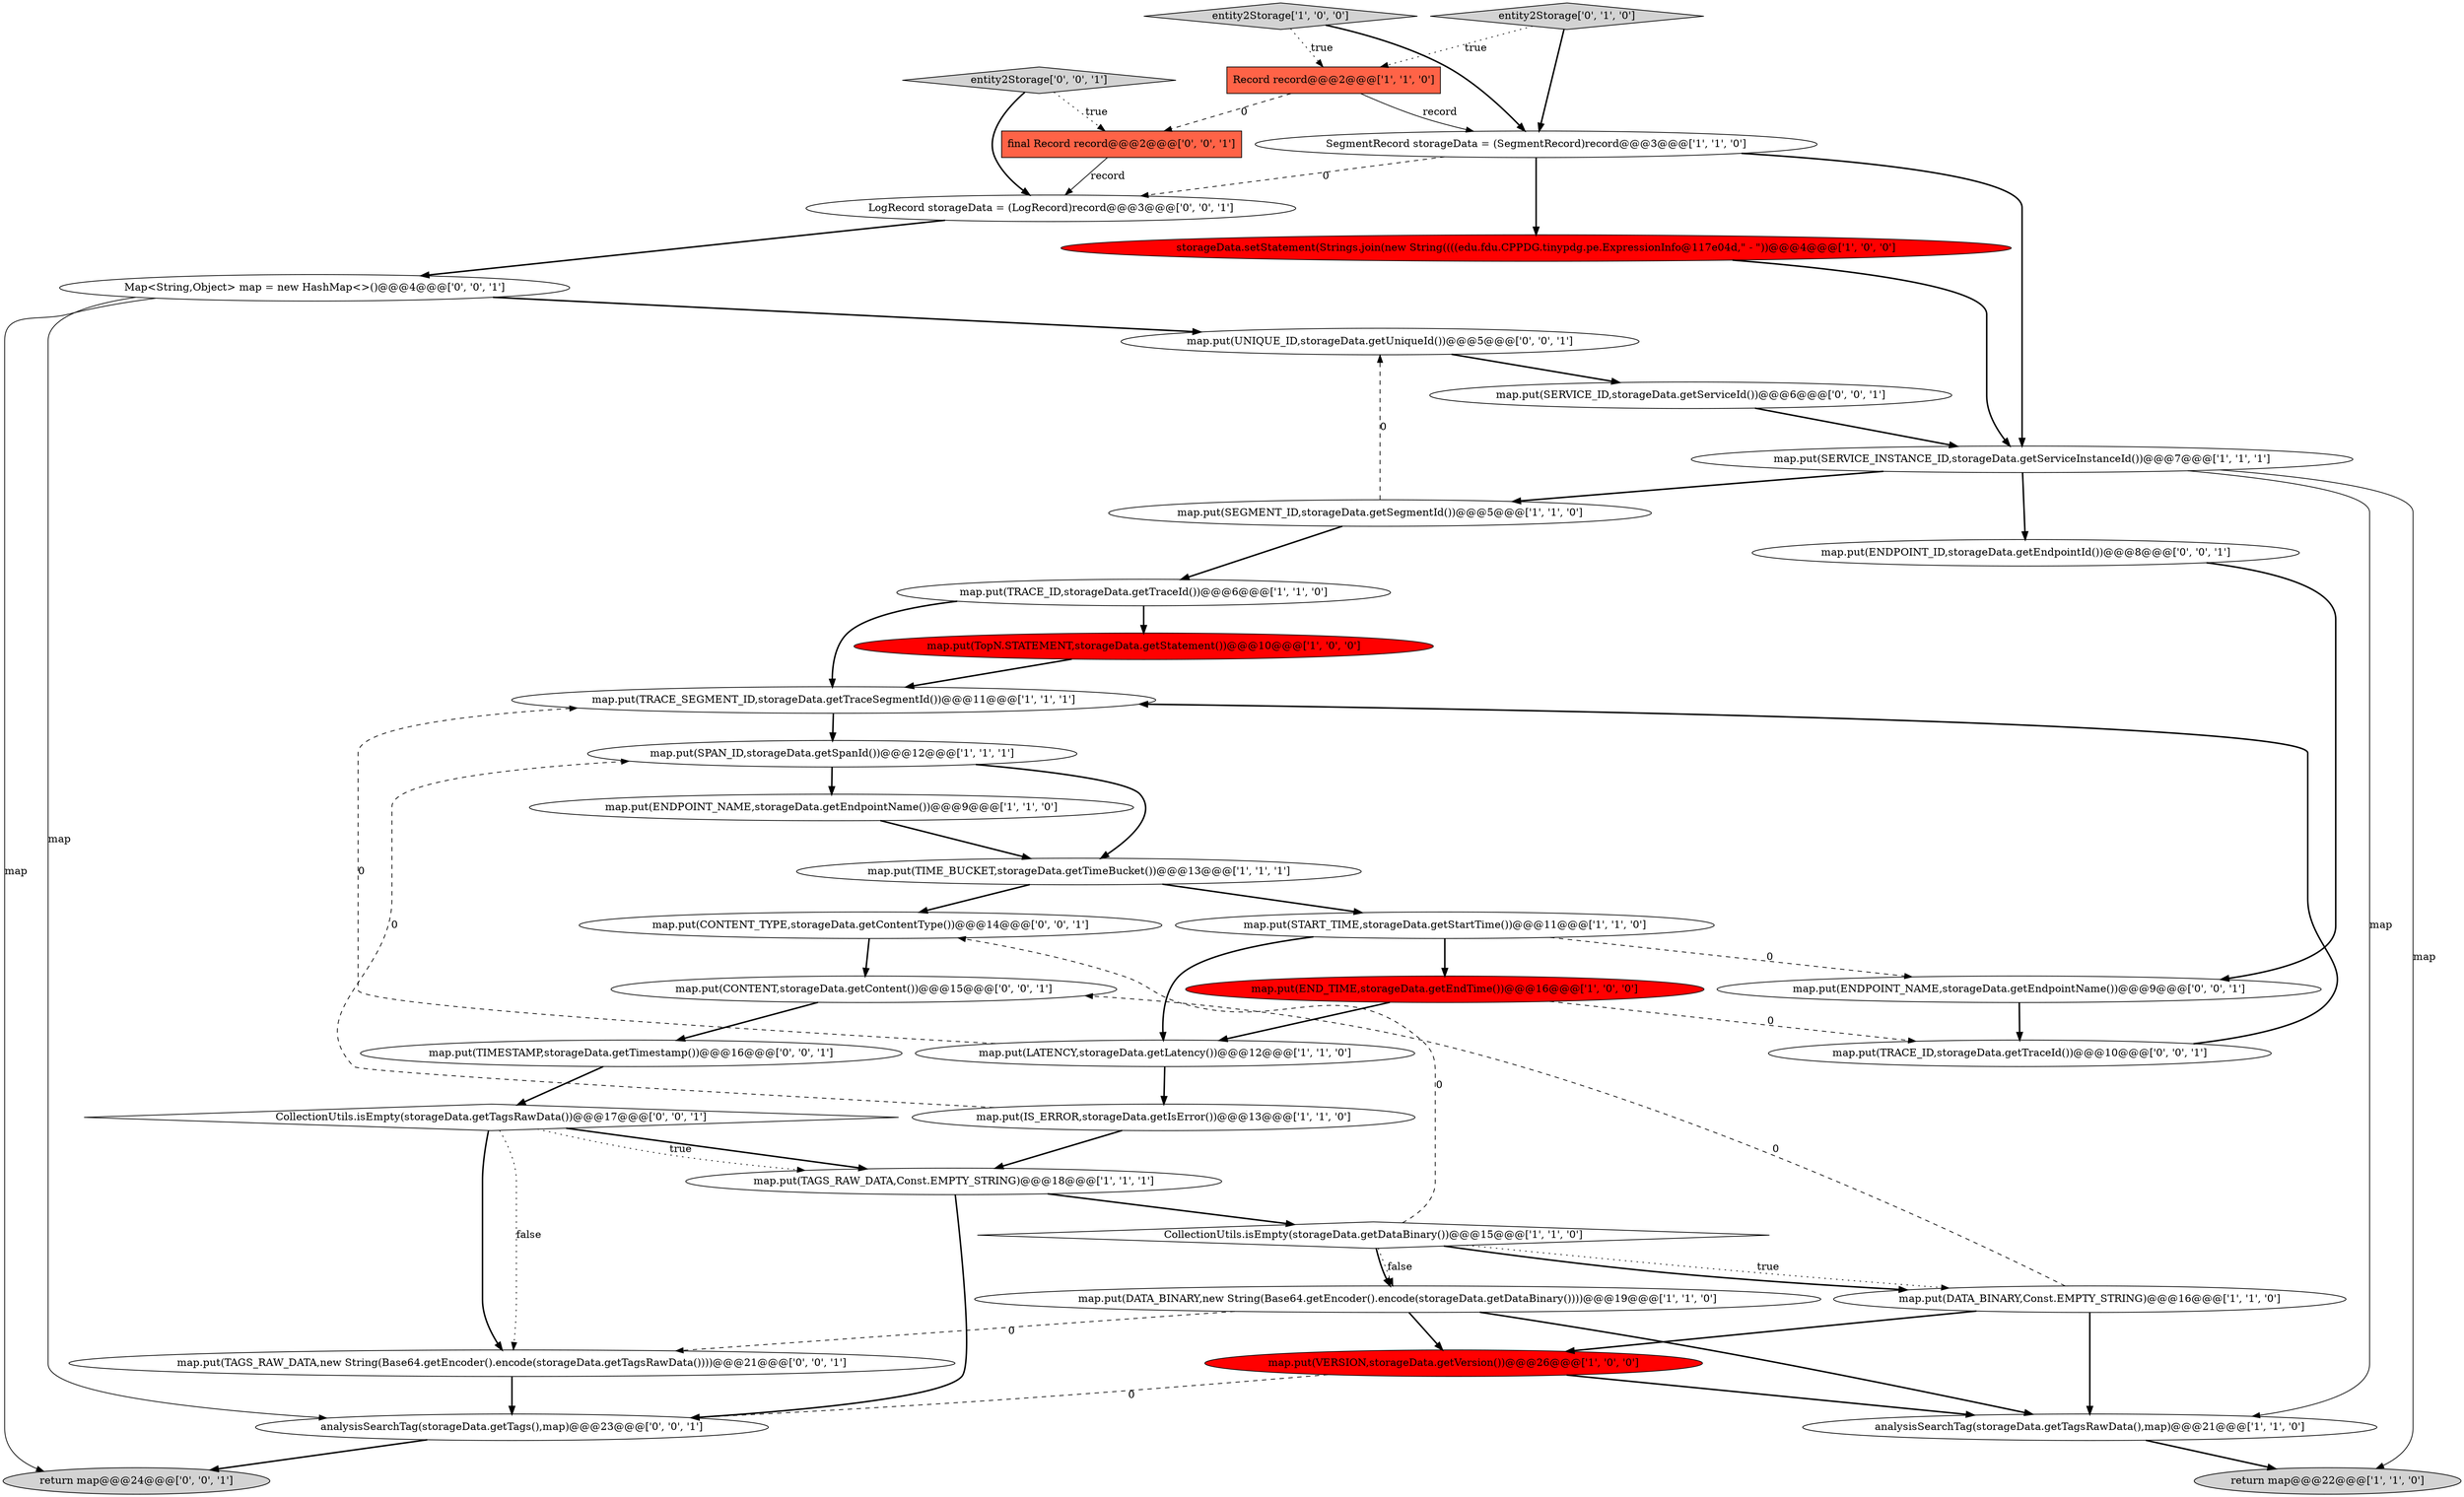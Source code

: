 digraph {
26 [style = filled, label = "map.put(CONTENT_TYPE,storageData.getContentType())@@@14@@@['0', '0', '1']", fillcolor = white, shape = ellipse image = "AAA0AAABBB3BBB"];
35 [style = filled, label = "map.put(TAGS_RAW_DATA,new String(Base64.getEncoder().encode(storageData.getTagsRawData())))@@@21@@@['0', '0', '1']", fillcolor = white, shape = ellipse image = "AAA0AAABBB3BBB"];
3 [style = filled, label = "map.put(LATENCY,storageData.getLatency())@@@12@@@['1', '1', '0']", fillcolor = white, shape = ellipse image = "AAA0AAABBB1BBB"];
10 [style = filled, label = "map.put(DATA_BINARY,Const.EMPTY_STRING)@@@16@@@['1', '1', '0']", fillcolor = white, shape = ellipse image = "AAA0AAABBB1BBB"];
31 [style = filled, label = "map.put(ENDPOINT_NAME,storageData.getEndpointName())@@@9@@@['0', '0', '1']", fillcolor = white, shape = ellipse image = "AAA0AAABBB3BBB"];
12 [style = filled, label = "entity2Storage['1', '0', '0']", fillcolor = lightgray, shape = diamond image = "AAA0AAABBB1BBB"];
16 [style = filled, label = "map.put(TAGS_RAW_DATA,Const.EMPTY_STRING)@@@18@@@['1', '1', '1']", fillcolor = white, shape = ellipse image = "AAA0AAABBB1BBB"];
15 [style = filled, label = "map.put(SEGMENT_ID,storageData.getSegmentId())@@@5@@@['1', '1', '0']", fillcolor = white, shape = ellipse image = "AAA0AAABBB1BBB"];
39 [style = filled, label = "entity2Storage['0', '0', '1']", fillcolor = lightgray, shape = diamond image = "AAA0AAABBB3BBB"];
2 [style = filled, label = "map.put(ENDPOINT_NAME,storageData.getEndpointName())@@@9@@@['1', '1', '0']", fillcolor = white, shape = ellipse image = "AAA0AAABBB1BBB"];
8 [style = filled, label = "CollectionUtils.isEmpty(storageData.getDataBinary())@@@15@@@['1', '1', '0']", fillcolor = white, shape = diamond image = "AAA0AAABBB1BBB"];
1 [style = filled, label = "analysisSearchTag(storageData.getTagsRawData(),map)@@@21@@@['1', '1', '0']", fillcolor = white, shape = ellipse image = "AAA0AAABBB1BBB"];
20 [style = filled, label = "map.put(VERSION,storageData.getVersion())@@@26@@@['1', '0', '0']", fillcolor = red, shape = ellipse image = "AAA1AAABBB1BBB"];
29 [style = filled, label = "map.put(ENDPOINT_ID,storageData.getEndpointId())@@@8@@@['0', '0', '1']", fillcolor = white, shape = ellipse image = "AAA0AAABBB3BBB"];
37 [style = filled, label = "Map<String,Object> map = new HashMap<>()@@@4@@@['0', '0', '1']", fillcolor = white, shape = ellipse image = "AAA0AAABBB3BBB"];
28 [style = filled, label = "map.put(TRACE_ID,storageData.getTraceId())@@@10@@@['0', '0', '1']", fillcolor = white, shape = ellipse image = "AAA0AAABBB3BBB"];
21 [style = filled, label = "map.put(TRACE_ID,storageData.getTraceId())@@@6@@@['1', '1', '0']", fillcolor = white, shape = ellipse image = "AAA0AAABBB1BBB"];
30 [style = filled, label = "map.put(SERVICE_ID,storageData.getServiceId())@@@6@@@['0', '0', '1']", fillcolor = white, shape = ellipse image = "AAA0AAABBB3BBB"];
0 [style = filled, label = "map.put(TRACE_SEGMENT_ID,storageData.getTraceSegmentId())@@@11@@@['1', '1', '1']", fillcolor = white, shape = ellipse image = "AAA0AAABBB1BBB"];
32 [style = filled, label = "return map@@@24@@@['0', '0', '1']", fillcolor = lightgray, shape = ellipse image = "AAA0AAABBB3BBB"];
22 [style = filled, label = "map.put(SERVICE_INSTANCE_ID,storageData.getServiceInstanceId())@@@7@@@['1', '1', '1']", fillcolor = white, shape = ellipse image = "AAA0AAABBB1BBB"];
18 [style = filled, label = "SegmentRecord storageData = (SegmentRecord)record@@@3@@@['1', '1', '0']", fillcolor = white, shape = ellipse image = "AAA0AAABBB1BBB"];
17 [style = filled, label = "return map@@@22@@@['1', '1', '0']", fillcolor = lightgray, shape = ellipse image = "AAA0AAABBB1BBB"];
33 [style = filled, label = "final Record record@@@2@@@['0', '0', '1']", fillcolor = tomato, shape = box image = "AAA0AAABBB3BBB"];
14 [style = filled, label = "Record record@@@2@@@['1', '1', '0']", fillcolor = tomato, shape = box image = "AAA0AAABBB1BBB"];
9 [style = filled, label = "map.put(END_TIME,storageData.getEndTime())@@@16@@@['1', '0', '0']", fillcolor = red, shape = ellipse image = "AAA1AAABBB1BBB"];
11 [style = filled, label = "map.put(TIME_BUCKET,storageData.getTimeBucket())@@@13@@@['1', '1', '1']", fillcolor = white, shape = ellipse image = "AAA0AAABBB1BBB"];
36 [style = filled, label = "map.put(CONTENT,storageData.getContent())@@@15@@@['0', '0', '1']", fillcolor = white, shape = ellipse image = "AAA0AAABBB3BBB"];
23 [style = filled, label = "entity2Storage['0', '1', '0']", fillcolor = lightgray, shape = diamond image = "AAA0AAABBB2BBB"];
27 [style = filled, label = "CollectionUtils.isEmpty(storageData.getTagsRawData())@@@17@@@['0', '0', '1']", fillcolor = white, shape = diamond image = "AAA0AAABBB3BBB"];
6 [style = filled, label = "map.put(TopN.STATEMENT,storageData.getStatement())@@@10@@@['1', '0', '0']", fillcolor = red, shape = ellipse image = "AAA1AAABBB1BBB"];
25 [style = filled, label = "LogRecord storageData = (LogRecord)record@@@3@@@['0', '0', '1']", fillcolor = white, shape = ellipse image = "AAA0AAABBB3BBB"];
4 [style = filled, label = "map.put(DATA_BINARY,new String(Base64.getEncoder().encode(storageData.getDataBinary())))@@@19@@@['1', '1', '0']", fillcolor = white, shape = ellipse image = "AAA0AAABBB1BBB"];
5 [style = filled, label = "storageData.setStatement(Strings.join(new String((((edu.fdu.CPPDG.tinypdg.pe.ExpressionInfo@117e04d,\" - \"))@@@4@@@['1', '0', '0']", fillcolor = red, shape = ellipse image = "AAA1AAABBB1BBB"];
24 [style = filled, label = "map.put(UNIQUE_ID,storageData.getUniqueId())@@@5@@@['0', '0', '1']", fillcolor = white, shape = ellipse image = "AAA0AAABBB3BBB"];
38 [style = filled, label = "map.put(TIMESTAMP,storageData.getTimestamp())@@@16@@@['0', '0', '1']", fillcolor = white, shape = ellipse image = "AAA0AAABBB3BBB"];
13 [style = filled, label = "map.put(SPAN_ID,storageData.getSpanId())@@@12@@@['1', '1', '1']", fillcolor = white, shape = ellipse image = "AAA0AAABBB1BBB"];
7 [style = filled, label = "map.put(START_TIME,storageData.getStartTime())@@@11@@@['1', '1', '0']", fillcolor = white, shape = ellipse image = "AAA0AAABBB1BBB"];
34 [style = filled, label = "analysisSearchTag(storageData.getTags(),map)@@@23@@@['0', '0', '1']", fillcolor = white, shape = ellipse image = "AAA0AAABBB3BBB"];
19 [style = filled, label = "map.put(IS_ERROR,storageData.getIsError())@@@13@@@['1', '1', '0']", fillcolor = white, shape = ellipse image = "AAA0AAABBB1BBB"];
8->10 [style = bold, label=""];
10->20 [style = bold, label=""];
30->22 [style = bold, label=""];
22->15 [style = bold, label=""];
37->24 [style = bold, label=""];
7->31 [style = dashed, label="0"];
0->13 [style = bold, label=""];
21->0 [style = bold, label=""];
16->8 [style = bold, label=""];
21->6 [style = bold, label=""];
10->36 [style = dashed, label="0"];
15->21 [style = bold, label=""];
26->36 [style = bold, label=""];
29->31 [style = bold, label=""];
14->18 [style = solid, label="record"];
37->34 [style = solid, label="map"];
15->24 [style = dashed, label="0"];
9->28 [style = dashed, label="0"];
19->13 [style = dashed, label="0"];
22->29 [style = bold, label=""];
38->27 [style = bold, label=""];
16->34 [style = bold, label=""];
8->4 [style = dotted, label="false"];
6->0 [style = bold, label=""];
20->1 [style = bold, label=""];
27->16 [style = bold, label=""];
8->10 [style = dotted, label="true"];
14->33 [style = dashed, label="0"];
13->11 [style = bold, label=""];
7->3 [style = bold, label=""];
27->35 [style = bold, label=""];
1->17 [style = bold, label=""];
19->16 [style = bold, label=""];
24->30 [style = bold, label=""];
22->17 [style = solid, label="map"];
7->9 [style = bold, label=""];
28->0 [style = bold, label=""];
12->14 [style = dotted, label="true"];
23->14 [style = dotted, label="true"];
18->25 [style = dashed, label="0"];
37->32 [style = solid, label="map"];
18->22 [style = bold, label=""];
3->19 [style = bold, label=""];
20->34 [style = dashed, label="0"];
33->25 [style = solid, label="record"];
22->1 [style = solid, label="map"];
25->37 [style = bold, label=""];
18->5 [style = bold, label=""];
4->20 [style = bold, label=""];
12->18 [style = bold, label=""];
9->3 [style = bold, label=""];
34->32 [style = bold, label=""];
4->1 [style = bold, label=""];
31->28 [style = bold, label=""];
8->4 [style = bold, label=""];
36->38 [style = bold, label=""];
39->25 [style = bold, label=""];
35->34 [style = bold, label=""];
27->35 [style = dotted, label="false"];
10->1 [style = bold, label=""];
3->0 [style = dashed, label="0"];
5->22 [style = bold, label=""];
4->35 [style = dashed, label="0"];
2->11 [style = bold, label=""];
23->18 [style = bold, label=""];
11->7 [style = bold, label=""];
39->33 [style = dotted, label="true"];
11->26 [style = bold, label=""];
13->2 [style = bold, label=""];
8->26 [style = dashed, label="0"];
27->16 [style = dotted, label="true"];
}
